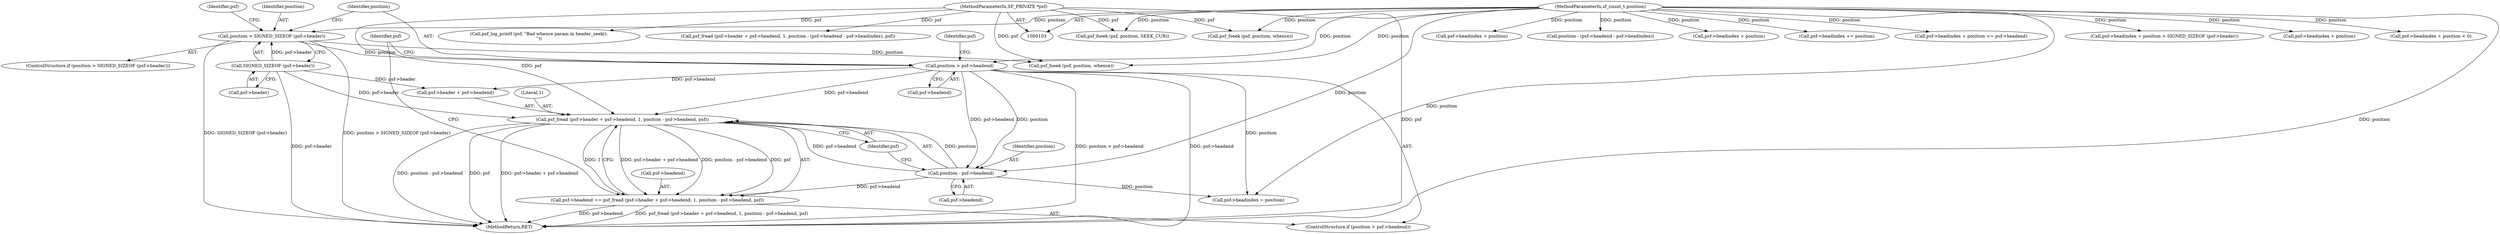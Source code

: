 digraph "1_libsndfile_708e996c87c5fae77b104ccfeb8f6db784c32074_14@API" {
"1000135" [label="(Call,psf_fread (psf->header + psf->headend, 1, position - psf->headend, psf))"];
"1000115" [label="(Call,SIGNED_SIZEOF (psf->header))"];
"1000126" [label="(Call,position > psf->headend)"];
"1000113" [label="(Call,position > SIGNED_SIZEOF (psf->header))"];
"1000105" [label="(MethodParameterIn,sf_count_t position)"];
"1000144" [label="(Call,position - psf->headend)"];
"1000104" [label="(MethodParameterIn,SF_PRIVATE *psf)"];
"1000131" [label="(Call,psf->headend += psf_fread (psf->header + psf->headend, 1, position - psf->headend, psf))"];
"1000199" [label="(Call,psf->headindex + position > SIGNED_SIZEOF (psf->header))"];
"1000217" [label="(Call,psf_fseek (psf, position, SEEK_CUR))"];
"1000255" [label="(Call,psf_log_printf (psf, \"Bad whence param in header_seek().\n\"))"];
"1000183" [label="(Call,psf->headindex + position)"];
"1000149" [label="(Identifier,psf)"];
"1000113" [label="(Call,position > SIGNED_SIZEOF (psf->header))"];
"1000158" [label="(Call,psf->headindex + position < 0)"];
"1000200" [label="(Call,psf->headindex + position)"];
"1000114" [label="(Identifier,position)"];
"1000235" [label="(Call,position - (psf->headend - psf->headindex))"];
"1000159" [label="(Call,psf->headindex + position)"];
"1000105" [label="(MethodParameterIn,sf_count_t position)"];
"1000120" [label="(Call,psf_fseek (psf, position, whence))"];
"1000125" [label="(ControlStructure,if (position > psf->headend))"];
"1000132" [label="(Call,psf->headend)"];
"1000143" [label="(Literal,1)"];
"1000115" [label="(Call,SIGNED_SIZEOF (psf->header))"];
"1000104" [label="(MethodParameterIn,SF_PRIVATE *psf)"];
"1000144" [label="(Call,position - psf->headend)"];
"1000126" [label="(Call,position > psf->headend)"];
"1000260" [label="(MethodReturn,RET)"];
"1000226" [label="(Call,psf_fread (psf->header + psf->headend, 1, position - (psf->headend - psf->headindex), psf))"];
"1000176" [label="(Call,psf_fseek (psf, position, whence))"];
"1000150" [label="(Call,psf->headindex = position)"];
"1000135" [label="(Call,psf_fread (psf->header + psf->headend, 1, position - psf->headend, psf))"];
"1000128" [label="(Call,psf->headend)"];
"1000136" [label="(Call,psf->header + psf->headend)"];
"1000116" [label="(Call,psf->header)"];
"1000133" [label="(Identifier,psf)"];
"1000192" [label="(Call,psf->headindex += position)"];
"1000152" [label="(Identifier,psf)"];
"1000127" [label="(Identifier,position)"];
"1000131" [label="(Call,psf->headend += psf_fread (psf->header + psf->headend, 1, position - psf->headend, psf))"];
"1000112" [label="(ControlStructure,if (position > SIGNED_SIZEOF (psf->header)))"];
"1000182" [label="(Call,psf->headindex + position <= psf->headend)"];
"1000121" [label="(Identifier,psf)"];
"1000146" [label="(Call,psf->headend)"];
"1000145" [label="(Identifier,position)"];
"1000135" -> "1000131"  [label="AST: "];
"1000135" -> "1000149"  [label="CFG: "];
"1000136" -> "1000135"  [label="AST: "];
"1000143" -> "1000135"  [label="AST: "];
"1000144" -> "1000135"  [label="AST: "];
"1000149" -> "1000135"  [label="AST: "];
"1000131" -> "1000135"  [label="CFG: "];
"1000135" -> "1000260"  [label="DDG: position - psf->headend"];
"1000135" -> "1000260"  [label="DDG: psf"];
"1000135" -> "1000260"  [label="DDG: psf->header + psf->headend"];
"1000135" -> "1000131"  [label="DDG: psf->header + psf->headend"];
"1000135" -> "1000131"  [label="DDG: 1"];
"1000135" -> "1000131"  [label="DDG: position - psf->headend"];
"1000135" -> "1000131"  [label="DDG: psf"];
"1000115" -> "1000135"  [label="DDG: psf->header"];
"1000126" -> "1000135"  [label="DDG: psf->headend"];
"1000144" -> "1000135"  [label="DDG: position"];
"1000144" -> "1000135"  [label="DDG: psf->headend"];
"1000104" -> "1000135"  [label="DDG: psf"];
"1000115" -> "1000113"  [label="AST: "];
"1000115" -> "1000116"  [label="CFG: "];
"1000116" -> "1000115"  [label="AST: "];
"1000113" -> "1000115"  [label="CFG: "];
"1000115" -> "1000260"  [label="DDG: psf->header"];
"1000115" -> "1000113"  [label="DDG: psf->header"];
"1000115" -> "1000136"  [label="DDG: psf->header"];
"1000126" -> "1000125"  [label="AST: "];
"1000126" -> "1000128"  [label="CFG: "];
"1000127" -> "1000126"  [label="AST: "];
"1000128" -> "1000126"  [label="AST: "];
"1000133" -> "1000126"  [label="CFG: "];
"1000152" -> "1000126"  [label="CFG: "];
"1000126" -> "1000260"  [label="DDG: psf->headend"];
"1000126" -> "1000260"  [label="DDG: position > psf->headend"];
"1000113" -> "1000126"  [label="DDG: position"];
"1000105" -> "1000126"  [label="DDG: position"];
"1000126" -> "1000136"  [label="DDG: psf->headend"];
"1000126" -> "1000144"  [label="DDG: position"];
"1000126" -> "1000144"  [label="DDG: psf->headend"];
"1000126" -> "1000150"  [label="DDG: position"];
"1000113" -> "1000112"  [label="AST: "];
"1000114" -> "1000113"  [label="AST: "];
"1000121" -> "1000113"  [label="CFG: "];
"1000127" -> "1000113"  [label="CFG: "];
"1000113" -> "1000260"  [label="DDG: SIGNED_SIZEOF (psf->header)"];
"1000113" -> "1000260"  [label="DDG: position > SIGNED_SIZEOF (psf->header)"];
"1000105" -> "1000113"  [label="DDG: position"];
"1000113" -> "1000120"  [label="DDG: position"];
"1000105" -> "1000103"  [label="AST: "];
"1000105" -> "1000260"  [label="DDG: position"];
"1000105" -> "1000120"  [label="DDG: position"];
"1000105" -> "1000144"  [label="DDG: position"];
"1000105" -> "1000150"  [label="DDG: position"];
"1000105" -> "1000158"  [label="DDG: position"];
"1000105" -> "1000159"  [label="DDG: position"];
"1000105" -> "1000176"  [label="DDG: position"];
"1000105" -> "1000182"  [label="DDG: position"];
"1000105" -> "1000183"  [label="DDG: position"];
"1000105" -> "1000192"  [label="DDG: position"];
"1000105" -> "1000199"  [label="DDG: position"];
"1000105" -> "1000200"  [label="DDG: position"];
"1000105" -> "1000217"  [label="DDG: position"];
"1000105" -> "1000235"  [label="DDG: position"];
"1000144" -> "1000146"  [label="CFG: "];
"1000145" -> "1000144"  [label="AST: "];
"1000146" -> "1000144"  [label="AST: "];
"1000149" -> "1000144"  [label="CFG: "];
"1000144" -> "1000131"  [label="DDG: psf->headend"];
"1000144" -> "1000150"  [label="DDG: position"];
"1000104" -> "1000103"  [label="AST: "];
"1000104" -> "1000260"  [label="DDG: psf"];
"1000104" -> "1000120"  [label="DDG: psf"];
"1000104" -> "1000176"  [label="DDG: psf"];
"1000104" -> "1000217"  [label="DDG: psf"];
"1000104" -> "1000226"  [label="DDG: psf"];
"1000104" -> "1000255"  [label="DDG: psf"];
"1000131" -> "1000125"  [label="AST: "];
"1000132" -> "1000131"  [label="AST: "];
"1000152" -> "1000131"  [label="CFG: "];
"1000131" -> "1000260"  [label="DDG: psf->headend"];
"1000131" -> "1000260"  [label="DDG: psf_fread (psf->header + psf->headend, 1, position - psf->headend, psf)"];
}
